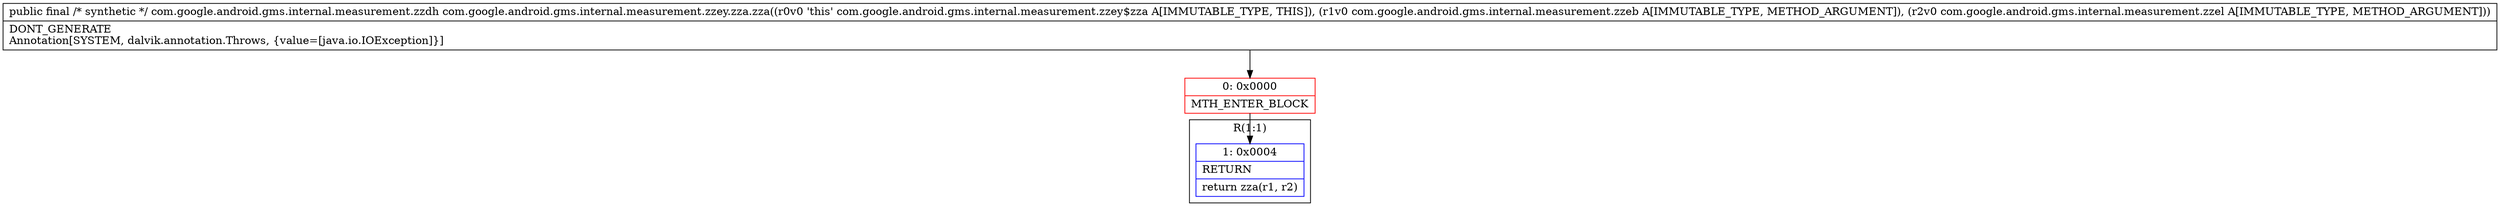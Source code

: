 digraph "CFG forcom.google.android.gms.internal.measurement.zzey.zza.zza(Lcom\/google\/android\/gms\/internal\/measurement\/zzeb;Lcom\/google\/android\/gms\/internal\/measurement\/zzel;)Lcom\/google\/android\/gms\/internal\/measurement\/zzdh;" {
subgraph cluster_Region_694993000 {
label = "R(1:1)";
node [shape=record,color=blue];
Node_1 [shape=record,label="{1\:\ 0x0004|RETURN\l|return zza(r1, r2)\l}"];
}
Node_0 [shape=record,color=red,label="{0\:\ 0x0000|MTH_ENTER_BLOCK\l}"];
MethodNode[shape=record,label="{public final \/* synthetic *\/ com.google.android.gms.internal.measurement.zzdh com.google.android.gms.internal.measurement.zzey.zza.zza((r0v0 'this' com.google.android.gms.internal.measurement.zzey$zza A[IMMUTABLE_TYPE, THIS]), (r1v0 com.google.android.gms.internal.measurement.zzeb A[IMMUTABLE_TYPE, METHOD_ARGUMENT]), (r2v0 com.google.android.gms.internal.measurement.zzel A[IMMUTABLE_TYPE, METHOD_ARGUMENT]))  | DONT_GENERATE\lAnnotation[SYSTEM, dalvik.annotation.Throws, \{value=[java.io.IOException]\}]\l}"];
MethodNode -> Node_0;
Node_0 -> Node_1;
}

